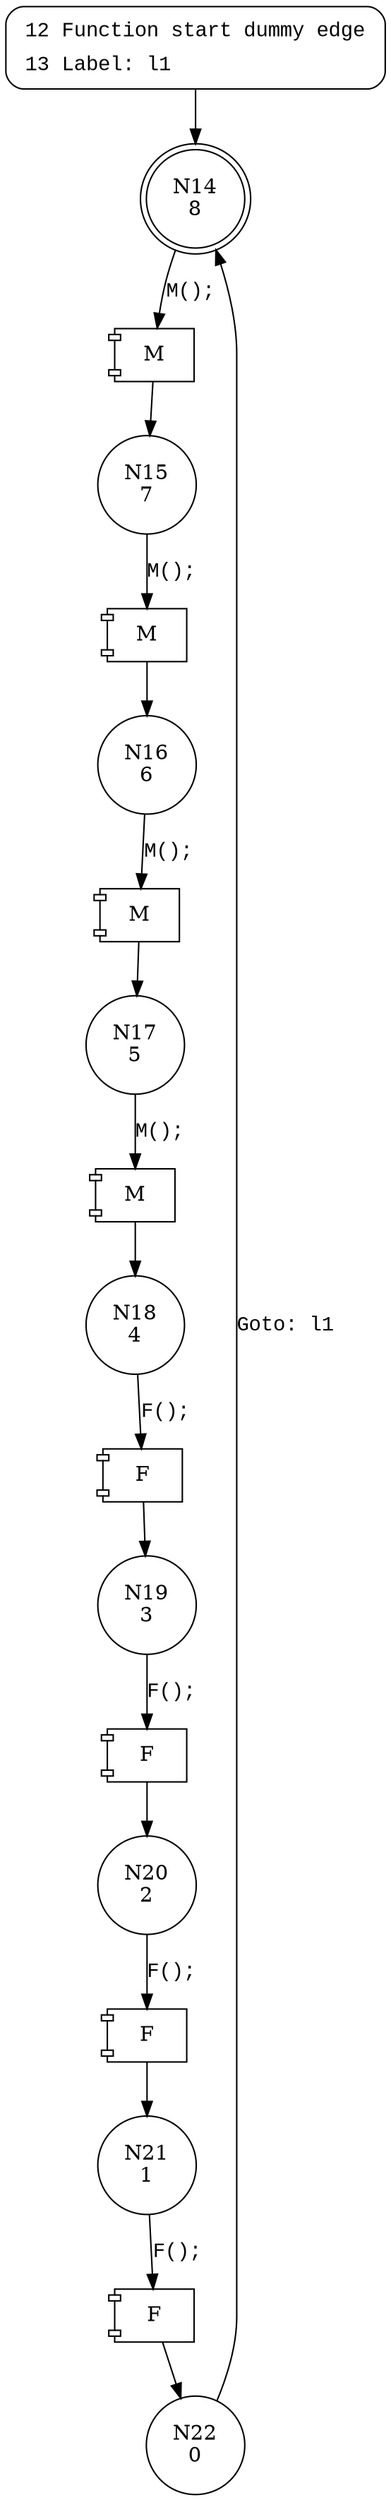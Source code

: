 digraph person {
14 [shape="doublecircle" label="N14\n8"]
15 [shape="circle" label="N15\n7"]
16 [shape="circle" label="N16\n6"]
17 [shape="circle" label="N17\n5"]
18 [shape="circle" label="N18\n4"]
19 [shape="circle" label="N19\n3"]
20 [shape="circle" label="N20\n2"]
21 [shape="circle" label="N21\n1"]
22 [shape="circle" label="N22\n0"]
12 [style="filled,bold" penwidth="1" fillcolor="white" fontname="Courier New" shape="Mrecord" label=<<table border="0" cellborder="0" cellpadding="3" bgcolor="white"><tr><td align="right">12</td><td align="left">Function start dummy edge</td></tr><tr><td align="right">13</td><td align="left">Label: l1</td></tr></table>>]
12 -> 14[label=""]
100002 [shape="component" label="M"]
14 -> 100002 [label="M();" fontname="Courier New"]
100002 -> 15 [label="" fontname="Courier New"]
100003 [shape="component" label="M"]
15 -> 100003 [label="M();" fontname="Courier New"]
100003 -> 16 [label="" fontname="Courier New"]
100004 [shape="component" label="M"]
16 -> 100004 [label="M();" fontname="Courier New"]
100004 -> 17 [label="" fontname="Courier New"]
100005 [shape="component" label="M"]
17 -> 100005 [label="M();" fontname="Courier New"]
100005 -> 18 [label="" fontname="Courier New"]
100006 [shape="component" label="F"]
18 -> 100006 [label="F();" fontname="Courier New"]
100006 -> 19 [label="" fontname="Courier New"]
100007 [shape="component" label="F"]
19 -> 100007 [label="F();" fontname="Courier New"]
100007 -> 20 [label="" fontname="Courier New"]
100008 [shape="component" label="F"]
20 -> 100008 [label="F();" fontname="Courier New"]
100008 -> 21 [label="" fontname="Courier New"]
100009 [shape="component" label="F"]
21 -> 100009 [label="F();" fontname="Courier New"]
100009 -> 22 [label="" fontname="Courier New"]
22 -> 14 [label="Goto: l1" fontname="Courier New"]
}